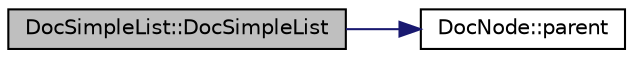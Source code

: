 digraph "DocSimpleList::DocSimpleList"
{
 // LATEX_PDF_SIZE
  edge [fontname="Helvetica",fontsize="10",labelfontname="Helvetica",labelfontsize="10"];
  node [fontname="Helvetica",fontsize="10",shape=record];
  rankdir="LR";
  Node1 [label="DocSimpleList::DocSimpleList",height=0.2,width=0.4,color="black", fillcolor="grey75", style="filled", fontcolor="black",tooltip=" "];
  Node1 -> Node2 [color="midnightblue",fontsize="10",style="solid",fontname="Helvetica"];
  Node2 [label="DocNode::parent",height=0.2,width=0.4,color="black", fillcolor="white", style="filled",URL="$classDocNode.html#a19c40a3c8e9e449616707f48e252b02e",tooltip=" "];
}
